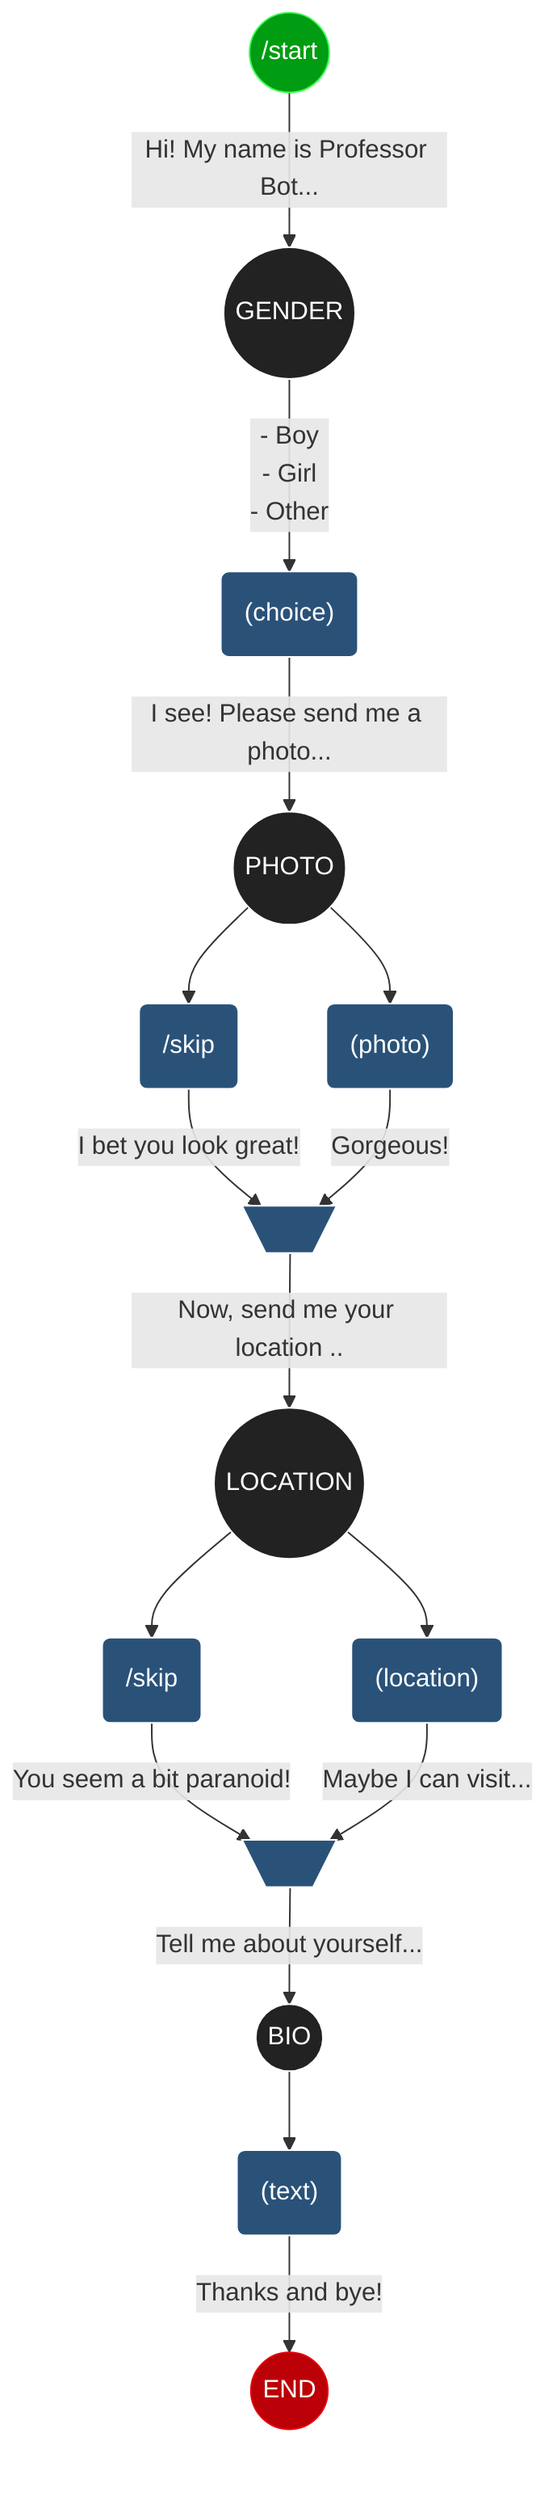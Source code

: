 flowchart TB
    %% Documentation: https://mermaid-js.github.io/mermaid/#/flowchart
    A(("/start")):::entryPoint -->|Hi! My name is Professor Bot...| B((GENDER)):::state
    B --> |"- Boy <br /> - Girl <br /> - Other"|C("(choice)"):::userInput 
    C --> |I see! Please send me a photo...| D((PHOTO)):::state
    D --> E("/skip"):::userInput
    D --> F("(photo)"):::userInput
    E --> |I bet you look great!| G[\ /]:::userInput
    F --> |Gorgeous!| G[\ /]
    G --> |"Now, send me your location .."| H((LOCATION)):::state
    H --> I("/skip"):::userInput
    H --> J("(location)"):::userInput
    I --> |You seem a bit paranoid!| K[\" "/]:::userInput
    J --> |Maybe I can visit...| K
    K --> |"Tell me about yourself..."| L(("BIO")):::state
    L --> M("(text)"):::userInput
    M --> |"Thanks and bye!"| End(("END")):::termination
    classDef userInput  fill:#2a5279, color:#ffffff, stroke:#ffffff
    classDef state fill:#222222, color:#ffffff, stroke:#ffffff
    classDef entryPoint fill:#009c11, stroke:#42FF57, color:#ffffff
    classDef termination fill:#bb0007, stroke:#E60109, color:#ffffff